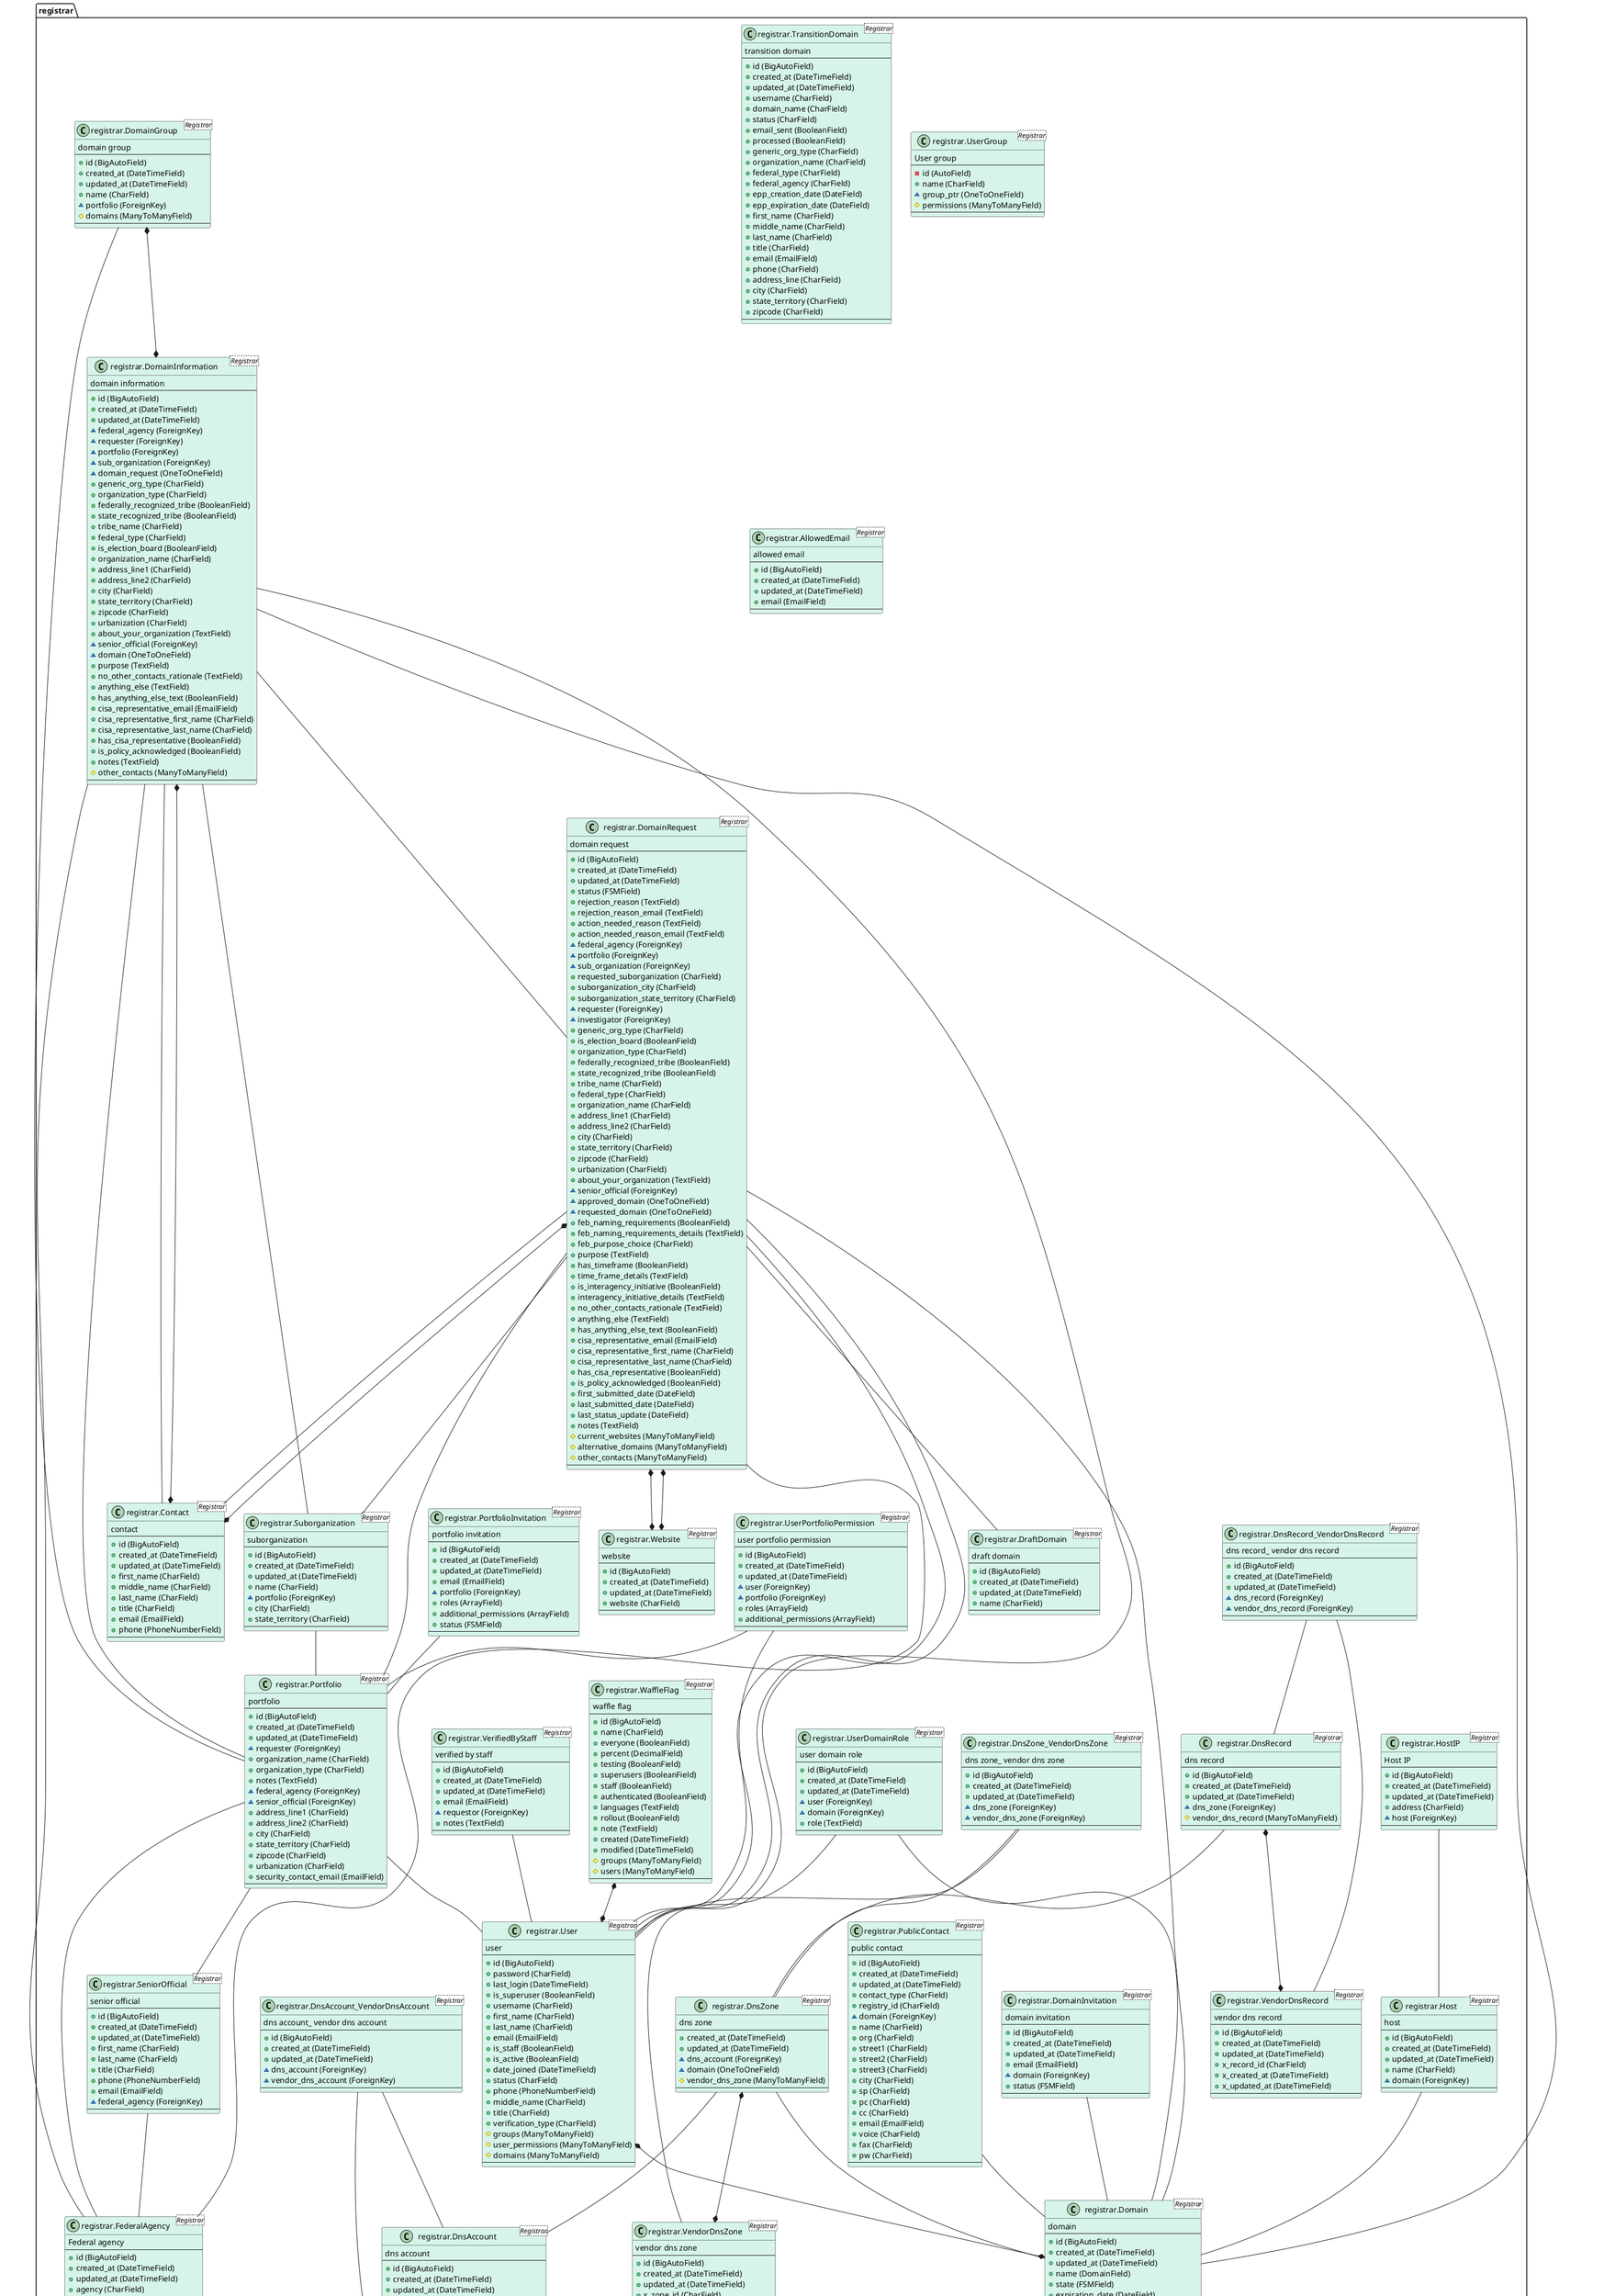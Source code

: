 @startuml 
class "registrar.Contact <Registrar>" as registrar.Contact #d6f4e9 {
    contact
    --
    + id (BigAutoField)
    + created_at (DateTimeField)
    + updated_at (DateTimeField)
    + first_name (CharField)
    + middle_name (CharField)
    + last_name (CharField)
    + title (CharField)
    + email (EmailField)
    + phone (PhoneNumberField)
    --
}


class "registrar.UserDomainRole <Registrar>" as registrar.UserDomainRole #d6f4e9 {
    user domain role
    --
    + id (BigAutoField)
    + created_at (DateTimeField)
    + updated_at (DateTimeField)
    ~ user (ForeignKey)
    ~ domain (ForeignKey)
    + role (TextField)
    --
}
registrar.UserDomainRole -- registrar.User
registrar.UserDomainRole -- registrar.Domain


class "registrar.DomainInvitation <Registrar>" as registrar.DomainInvitation #d6f4e9 {
    domain invitation
    --
    + id (BigAutoField)
    + created_at (DateTimeField)
    + updated_at (DateTimeField)
    + email (EmailField)
    ~ domain (ForeignKey)
    + status (FSMField)
    --
}
registrar.DomainInvitation -- registrar.Domain


class "registrar.Host <Registrar>" as registrar.Host #d6f4e9 {
    host
    --
    + id (BigAutoField)
    + created_at (DateTimeField)
    + updated_at (DateTimeField)
    + name (CharField)
    ~ domain (ForeignKey)
    --
}
registrar.Host -- registrar.Domain


class "registrar.HostIP <Registrar>" as registrar.HostIP #d6f4e9 {
    Host IP
    --
    + id (BigAutoField)
    + created_at (DateTimeField)
    + updated_at (DateTimeField)
    + address (CharField)
    ~ host (ForeignKey)
    --
}
registrar.HostIP -- registrar.Host


class "registrar.PublicContact <Registrar>" as registrar.PublicContact #d6f4e9 {
    public contact
    --
    + id (BigAutoField)
    + created_at (DateTimeField)
    + updated_at (DateTimeField)
    + contact_type (CharField)
    + registry_id (CharField)
    ~ domain (ForeignKey)
    + name (CharField)
    + org (CharField)
    + street1 (CharField)
    + street2 (CharField)
    + street3 (CharField)
    + city (CharField)
    + sp (CharField)
    + pc (CharField)
    + cc (CharField)
    + email (EmailField)
    + voice (CharField)
    + fax (CharField)
    + pw (CharField)
    --
}
registrar.PublicContact -- registrar.Domain


class "registrar.Domain <Registrar>" as registrar.Domain #d6f4e9 {
    domain
    --
    + id (BigAutoField)
    + created_at (DateTimeField)
    + updated_at (DateTimeField)
    + name (DomainField)
    + state (FSMField)
    + expiration_date (DateField)
    + security_contact_registry_id (TextField)
    + deleted (DateField)
    + first_ready (DateField)
    + dsdata_last_change (TextField)
    --
}


class "registrar.FederalAgency <Registrar>" as registrar.FederalAgency #d6f4e9 {
    Federal agency
    --
    + id (BigAutoField)
    + created_at (DateTimeField)
    + updated_at (DateTimeField)
    + agency (CharField)
    + federal_type (CharField)
    + acronym (CharField)
    + is_fceb (BooleanField)
    --
}


class "registrar.DomainRequest <Registrar>" as registrar.DomainRequest #d6f4e9 {
    domain request
    --
    + id (BigAutoField)
    + created_at (DateTimeField)
    + updated_at (DateTimeField)
    + status (FSMField)
    + rejection_reason (TextField)
    + rejection_reason_email (TextField)
    + action_needed_reason (TextField)
    + action_needed_reason_email (TextField)
    ~ federal_agency (ForeignKey)
    ~ portfolio (ForeignKey)
    ~ sub_organization (ForeignKey)
    + requested_suborganization (CharField)
    + suborganization_city (CharField)
    + suborganization_state_territory (CharField)
    ~ requester (ForeignKey)
    ~ investigator (ForeignKey)
    + generic_org_type (CharField)
    + is_election_board (BooleanField)
    + organization_type (CharField)
    + federally_recognized_tribe (BooleanField)
    + state_recognized_tribe (BooleanField)
    + tribe_name (CharField)
    + federal_type (CharField)
    + organization_name (CharField)
    + address_line1 (CharField)
    + address_line2 (CharField)
    + city (CharField)
    + state_territory (CharField)
    + zipcode (CharField)
    + urbanization (CharField)
    + about_your_organization (TextField)
    ~ senior_official (ForeignKey)
    ~ approved_domain (OneToOneField)
    ~ requested_domain (OneToOneField)
    + feb_naming_requirements (BooleanField)
    + feb_naming_requirements_details (TextField)
    + feb_purpose_choice (CharField)
    + purpose (TextField)
    + has_timeframe (BooleanField)
    + time_frame_details (TextField)
    + is_interagency_initiative (BooleanField)
    + interagency_initiative_details (TextField)
    + no_other_contacts_rationale (TextField)
    + anything_else (TextField)
    + has_anything_else_text (BooleanField)
    + cisa_representative_email (EmailField)
    + cisa_representative_first_name (CharField)
    + cisa_representative_last_name (CharField)
    + has_cisa_representative (BooleanField)
    + is_policy_acknowledged (BooleanField)
    + first_submitted_date (DateField)
    + last_submitted_date (DateField)
    + last_status_update (DateField)
    + notes (TextField)
    # current_websites (ManyToManyField)
    # alternative_domains (ManyToManyField)
    # other_contacts (ManyToManyField)
    --
}
registrar.DomainRequest -- registrar.FederalAgency
registrar.DomainRequest -- registrar.Portfolio
registrar.DomainRequest -- registrar.Suborganization
registrar.DomainRequest -- registrar.User
registrar.DomainRequest -- registrar.User
registrar.DomainRequest -- registrar.Contact
registrar.DomainRequest -- registrar.Domain
registrar.DomainRequest -- registrar.DraftDomain
registrar.DomainRequest *--* registrar.Website
registrar.DomainRequest *--* registrar.Website
registrar.DomainRequest *--* registrar.Contact


class "registrar.DomainInformation <Registrar>" as registrar.DomainInformation #d6f4e9 {
    domain information
    --
    + id (BigAutoField)
    + created_at (DateTimeField)
    + updated_at (DateTimeField)
    ~ federal_agency (ForeignKey)
    ~ requester (ForeignKey)
    ~ portfolio (ForeignKey)
    ~ sub_organization (ForeignKey)
    ~ domain_request (OneToOneField)
    + generic_org_type (CharField)
    + organization_type (CharField)
    + federally_recognized_tribe (BooleanField)
    + state_recognized_tribe (BooleanField)
    + tribe_name (CharField)
    + federal_type (CharField)
    + is_election_board (BooleanField)
    + organization_name (CharField)
    + address_line1 (CharField)
    + address_line2 (CharField)
    + city (CharField)
    + state_territory (CharField)
    + zipcode (CharField)
    + urbanization (CharField)
    + about_your_organization (TextField)
    ~ senior_official (ForeignKey)
    ~ domain (OneToOneField)
    + purpose (TextField)
    + no_other_contacts_rationale (TextField)
    + anything_else (TextField)
    + has_anything_else_text (BooleanField)
    + cisa_representative_email (EmailField)
    + cisa_representative_first_name (CharField)
    + cisa_representative_last_name (CharField)
    + has_cisa_representative (BooleanField)
    + is_policy_acknowledged (BooleanField)
    + notes (TextField)
    # other_contacts (ManyToManyField)
    --
}
registrar.DomainInformation -- registrar.FederalAgency
registrar.DomainInformation -- registrar.User
registrar.DomainInformation -- registrar.Portfolio
registrar.DomainInformation -- registrar.Suborganization
registrar.DomainInformation -- registrar.DomainRequest
registrar.DomainInformation -- registrar.Contact
registrar.DomainInformation -- registrar.Domain
registrar.DomainInformation *--* registrar.Contact


class "registrar.DraftDomain <Registrar>" as registrar.DraftDomain #d6f4e9 {
    draft domain
    --
    + id (BigAutoField)
    + created_at (DateTimeField)
    + updated_at (DateTimeField)
    + name (CharField)
    --
}


class "registrar.DnsAccount <Registrar>" as registrar.DnsAccount #d6f4e9 {
    dns account
    --
    + id (BigAutoField)
    + created_at (DateTimeField)
    + updated_at (DateTimeField)
    + name (CharField)
    # vendor_dns_account (ManyToManyField)
    --
}
registrar.DnsAccount *--* registrar.VendorDnsAccount


class "registrar.DnsVendor <Registrar>" as registrar.DnsVendor #d6f4e9 {
    dns vendor
    --
    + id (BigAutoField)
    + created_at (DateTimeField)
    + updated_at (DateTimeField)
    + name (CharField)
    --
}


class "registrar.VendorDnsAccount <Registrar>" as registrar.VendorDnsAccount #d6f4e9 {
    vendor dns account
    --
    + id (BigAutoField)
    + created_at (DateTimeField)
    + updated_at (DateTimeField)
    ~ dns_vendor (ForeignKey)
    + x_account_id (CharField)
    + x_created_at (DateTimeField)
    + x_updated_at (DateTimeField)
    --
}
registrar.VendorDnsAccount -- registrar.DnsVendor


class "registrar.DnsAccount_VendorDnsAccount <Registrar>" as registrar.DnsAccount_VendorDnsAccount #d6f4e9 {
    dns account_ vendor dns account
    --
    + id (BigAutoField)
    + created_at (DateTimeField)
    + updated_at (DateTimeField)
    ~ dns_account (ForeignKey)
    ~ vendor_dns_account (ForeignKey)
    --
}
registrar.DnsAccount_VendorDnsAccount -- registrar.DnsAccount
registrar.DnsAccount_VendorDnsAccount -- registrar.VendorDnsAccount


class "registrar.DnsZone <Registrar>" as registrar.DnsZone #d6f4e9 {
    dns zone
    --
    + created_at (DateTimeField)
    + updated_at (DateTimeField)
    ~ dns_account (ForeignKey)
    ~ domain (OneToOneField)
    # vendor_dns_zone (ManyToManyField)
    --
}
registrar.DnsZone -- registrar.DnsAccount
registrar.DnsZone -- registrar.Domain
registrar.DnsZone *--* registrar.VendorDnsZone


class "registrar.VendorDnsZone <Registrar>" as registrar.VendorDnsZone #d6f4e9 {
    vendor dns zone
    --
    + id (BigAutoField)
    + created_at (DateTimeField)
    + updated_at (DateTimeField)
    + x_zone_id (CharField)
    + x_created_at (DateTimeField)
    + x_updated_at (DateTimeField)
    --
}


class "registrar.DnsZone_VendorDnsZone <Registrar>" as registrar.DnsZone_VendorDnsZone #d6f4e9 {
    dns zone_ vendor dns zone
    --
    + id (BigAutoField)
    + created_at (DateTimeField)
    + updated_at (DateTimeField)
    ~ dns_zone (ForeignKey)
    ~ vendor_dns_zone (ForeignKey)
    --
}
registrar.DnsZone_VendorDnsZone -- registrar.DnsZone
registrar.DnsZone_VendorDnsZone -- registrar.VendorDnsZone


class "registrar.DnsRecord <Registrar>" as registrar.DnsRecord #d6f4e9 {
    dns record
    --
    + id (BigAutoField)
    + created_at (DateTimeField)
    + updated_at (DateTimeField)
    ~ dns_zone (ForeignKey)
    # vendor_dns_record (ManyToManyField)
    --
}
registrar.DnsRecord -- registrar.DnsZone
registrar.DnsRecord *--* registrar.VendorDnsRecord


class "registrar.VendorDnsRecord <Registrar>" as registrar.VendorDnsRecord #d6f4e9 {
    vendor dns record
    --
    + id (BigAutoField)
    + created_at (DateTimeField)
    + updated_at (DateTimeField)
    + x_record_id (CharField)
    + x_created_at (DateTimeField)
    + x_updated_at (DateTimeField)
    --
}


class "registrar.DnsRecord_VendorDnsRecord <Registrar>" as registrar.DnsRecord_VendorDnsRecord #d6f4e9 {
    dns record_ vendor dns record
    --
    + id (BigAutoField)
    + created_at (DateTimeField)
    + updated_at (DateTimeField)
    ~ dns_record (ForeignKey)
    ~ vendor_dns_record (ForeignKey)
    --
}
registrar.DnsRecord_VendorDnsRecord -- registrar.DnsRecord
registrar.DnsRecord_VendorDnsRecord -- registrar.VendorDnsRecord


class "registrar.UserPortfolioPermission <Registrar>" as registrar.UserPortfolioPermission #d6f4e9 {
    user portfolio permission
    --
    + id (BigAutoField)
    + created_at (DateTimeField)
    + updated_at (DateTimeField)
    ~ user (ForeignKey)
    ~ portfolio (ForeignKey)
    + roles (ArrayField)
    + additional_permissions (ArrayField)
    --
}
registrar.UserPortfolioPermission -- registrar.User
registrar.UserPortfolioPermission -- registrar.Portfolio


class "registrar.PortfolioInvitation <Registrar>" as registrar.PortfolioInvitation #d6f4e9 {
    portfolio invitation
    --
    + id (BigAutoField)
    + created_at (DateTimeField)
    + updated_at (DateTimeField)
    + email (EmailField)
    ~ portfolio (ForeignKey)
    + roles (ArrayField)
    + additional_permissions (ArrayField)
    + status (FSMField)
    --
}
registrar.PortfolioInvitation -- registrar.Portfolio


class "registrar.TransitionDomain <Registrar>" as registrar.TransitionDomain #d6f4e9 {
    transition domain
    --
    + id (BigAutoField)
    + created_at (DateTimeField)
    + updated_at (DateTimeField)
    + username (CharField)
    + domain_name (CharField)
    + status (CharField)
    + email_sent (BooleanField)
    + processed (BooleanField)
    + generic_org_type (CharField)
    + organization_name (CharField)
    + federal_type (CharField)
    + federal_agency (CharField)
    + epp_creation_date (DateField)
    + epp_expiration_date (DateField)
    + first_name (CharField)
    + middle_name (CharField)
    + last_name (CharField)
    + title (CharField)
    + email (EmailField)
    + phone (CharField)
    + address_line (CharField)
    + city (CharField)
    + state_territory (CharField)
    + zipcode (CharField)
    --
}


class "registrar.VerifiedByStaff <Registrar>" as registrar.VerifiedByStaff #d6f4e9 {
    verified by staff
    --
    + id (BigAutoField)
    + created_at (DateTimeField)
    + updated_at (DateTimeField)
    + email (EmailField)
    ~ requestor (ForeignKey)
    + notes (TextField)
    --
}
registrar.VerifiedByStaff -- registrar.User


class "registrar.User <Registrar>" as registrar.User #d6f4e9 {
    user
    --
    + id (BigAutoField)
    + password (CharField)
    + last_login (DateTimeField)
    + is_superuser (BooleanField)
    + username (CharField)
    + first_name (CharField)
    + last_name (CharField)
    + email (EmailField)
    + is_staff (BooleanField)
    + is_active (BooleanField)
    + date_joined (DateTimeField)
    + status (CharField)
    + phone (PhoneNumberField)
    + middle_name (CharField)
    + title (CharField)
    + verification_type (CharField)
    # groups (ManyToManyField)
    # user_permissions (ManyToManyField)
    # domains (ManyToManyField)
    --
}
registrar.User *--* registrar.Domain


class "registrar.UserGroup <Registrar>" as registrar.UserGroup #d6f4e9 {
    User group
    --
    - id (AutoField)
    + name (CharField)
    ~ group_ptr (OneToOneField)
    # permissions (ManyToManyField)
    --
}


class "registrar.Website <Registrar>" as registrar.Website #d6f4e9 {
    website
    --
    + id (BigAutoField)
    + created_at (DateTimeField)
    + updated_at (DateTimeField)
    + website (CharField)
    --
}


class "registrar.WaffleFlag <Registrar>" as registrar.WaffleFlag #d6f4e9 {
    waffle flag
    --
    + id (BigAutoField)
    + name (CharField)
    + everyone (BooleanField)
    + percent (DecimalField)
    + testing (BooleanField)
    + superusers (BooleanField)
    + staff (BooleanField)
    + authenticated (BooleanField)
    + languages (TextField)
    + rollout (BooleanField)
    + note (TextField)
    + created (DateTimeField)
    + modified (DateTimeField)
    # groups (ManyToManyField)
    # users (ManyToManyField)
    --
}
registrar.WaffleFlag *--* registrar.User


class "registrar.Portfolio <Registrar>" as registrar.Portfolio #d6f4e9 {
    portfolio
    --
    + id (BigAutoField)
    + created_at (DateTimeField)
    + updated_at (DateTimeField)
    ~ requester (ForeignKey)
    + organization_name (CharField)
    + organization_type (CharField)
    + notes (TextField)
    ~ federal_agency (ForeignKey)
    ~ senior_official (ForeignKey)
    + address_line1 (CharField)
    + address_line2 (CharField)
    + city (CharField)
    + state_territory (CharField)
    + zipcode (CharField)
    + urbanization (CharField)
    + security_contact_email (EmailField)
    --
}
registrar.Portfolio -- registrar.User
registrar.Portfolio -- registrar.FederalAgency
registrar.Portfolio -- registrar.SeniorOfficial


class "registrar.DomainGroup <Registrar>" as registrar.DomainGroup #d6f4e9 {
    domain group
    --
    + id (BigAutoField)
    + created_at (DateTimeField)
    + updated_at (DateTimeField)
    + name (CharField)
    ~ portfolio (ForeignKey)
    # domains (ManyToManyField)
    --
}
registrar.DomainGroup -- registrar.Portfolio
registrar.DomainGroup *--* registrar.DomainInformation


class "registrar.Suborganization <Registrar>" as registrar.Suborganization #d6f4e9 {
    suborganization
    --
    + id (BigAutoField)
    + created_at (DateTimeField)
    + updated_at (DateTimeField)
    + name (CharField)
    ~ portfolio (ForeignKey)
    + city (CharField)
    + state_territory (CharField)
    --
}
registrar.Suborganization -- registrar.Portfolio


class "registrar.SeniorOfficial <Registrar>" as registrar.SeniorOfficial #d6f4e9 {
    senior official
    --
    + id (BigAutoField)
    + created_at (DateTimeField)
    + updated_at (DateTimeField)
    + first_name (CharField)
    + last_name (CharField)
    + title (CharField)
    + phone (PhoneNumberField)
    + email (EmailField)
    ~ federal_agency (ForeignKey)
    --
}
registrar.SeniorOfficial -- registrar.FederalAgency


class "registrar.AllowedEmail <Registrar>" as registrar.AllowedEmail #d6f4e9 {
    allowed email
    --
    + id (BigAutoField)
    + created_at (DateTimeField)
    + updated_at (DateTimeField)
    + email (EmailField)
    --
}


@enduml
